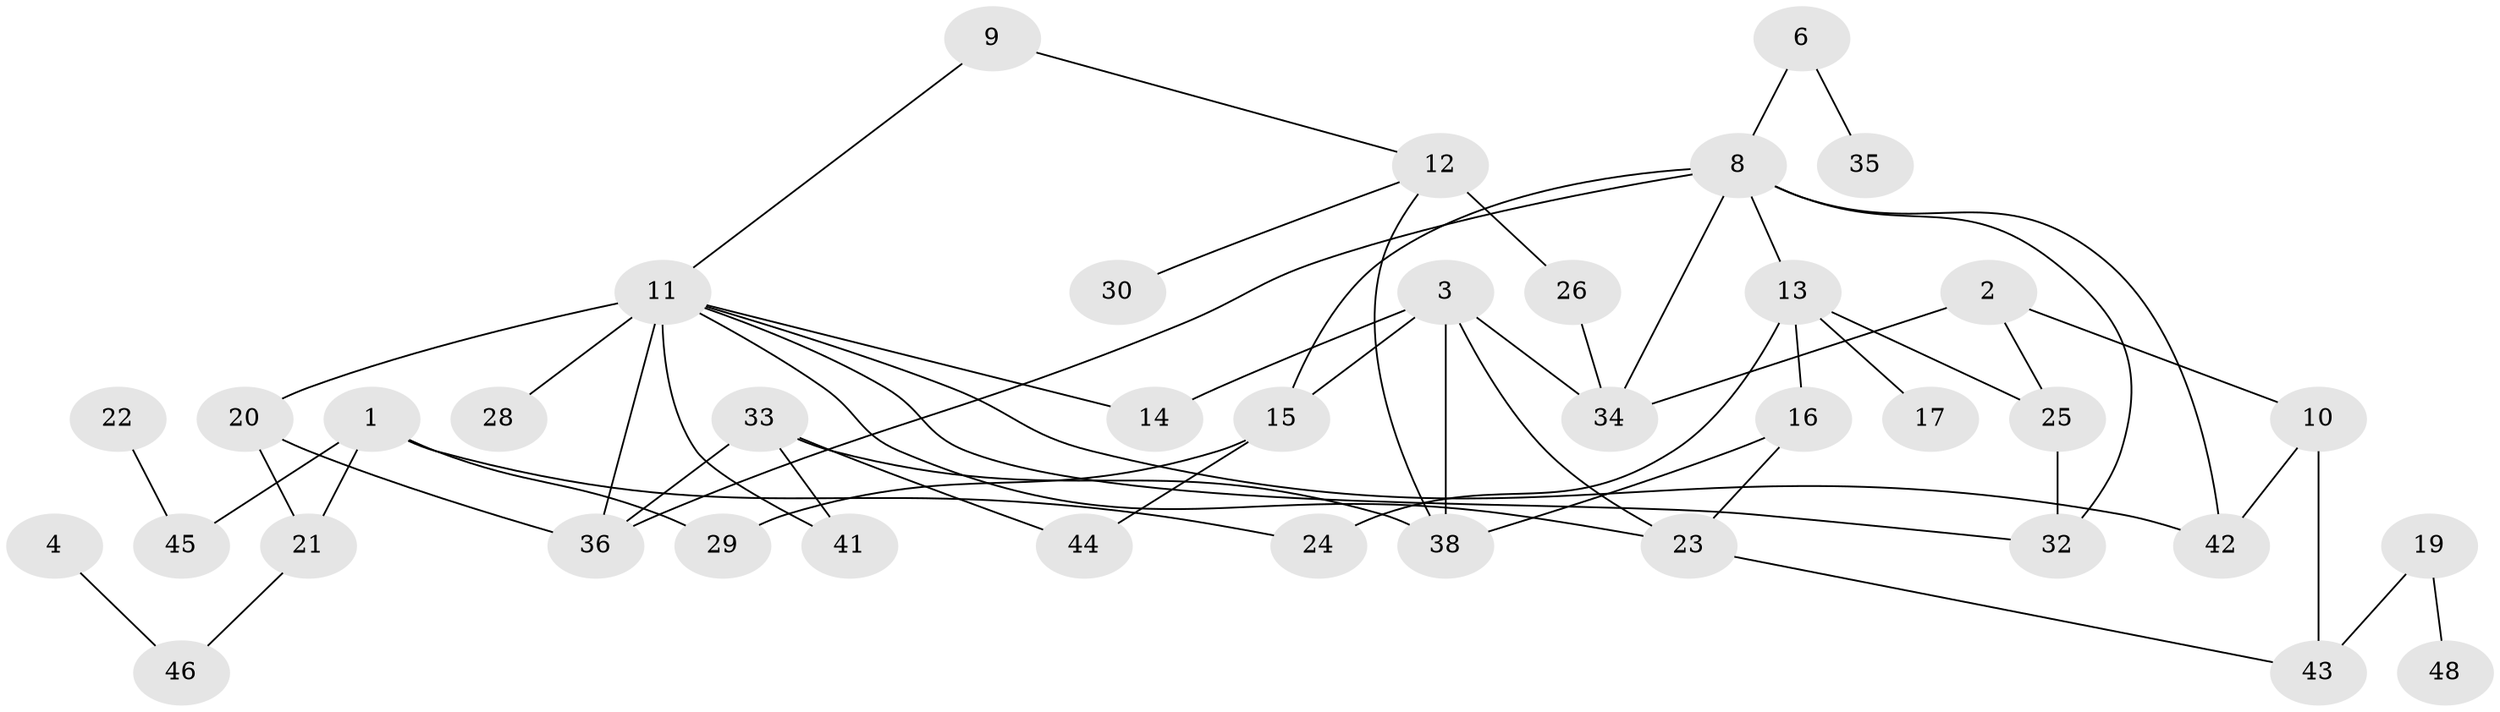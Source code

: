 // original degree distribution, {2: 0.3069306930693069, 4: 0.0891089108910891, 5: 0.0594059405940594, 1: 0.21782178217821782, 0: 0.1188118811881188, 3: 0.18811881188118812, 7: 0.009900990099009901, 6: 0.009900990099009901}
// Generated by graph-tools (version 1.1) at 2025/48/03/04/25 22:48:24]
// undirected, 39 vertices, 57 edges
graph export_dot {
  node [color=gray90,style=filled];
  1;
  2;
  3;
  4;
  6;
  8;
  9;
  10;
  11;
  12;
  13;
  14;
  15;
  16;
  17;
  19;
  20;
  21;
  22;
  23;
  24;
  25;
  26;
  28;
  29;
  30;
  32;
  33;
  34;
  35;
  36;
  38;
  41;
  42;
  43;
  44;
  45;
  46;
  48;
  1 -- 21 [weight=1.0];
  1 -- 24 [weight=1.0];
  1 -- 29 [weight=1.0];
  1 -- 45 [weight=1.0];
  2 -- 10 [weight=2.0];
  2 -- 25 [weight=1.0];
  2 -- 34 [weight=3.0];
  3 -- 14 [weight=2.0];
  3 -- 15 [weight=1.0];
  3 -- 23 [weight=1.0];
  3 -- 34 [weight=1.0];
  3 -- 38 [weight=1.0];
  4 -- 46 [weight=1.0];
  6 -- 8 [weight=1.0];
  6 -- 35 [weight=1.0];
  8 -- 13 [weight=1.0];
  8 -- 15 [weight=1.0];
  8 -- 32 [weight=1.0];
  8 -- 34 [weight=1.0];
  8 -- 36 [weight=1.0];
  8 -- 42 [weight=1.0];
  9 -- 11 [weight=1.0];
  9 -- 12 [weight=1.0];
  10 -- 42 [weight=1.0];
  10 -- 43 [weight=2.0];
  11 -- 14 [weight=1.0];
  11 -- 20 [weight=2.0];
  11 -- 23 [weight=1.0];
  11 -- 28 [weight=1.0];
  11 -- 32 [weight=1.0];
  11 -- 36 [weight=2.0];
  11 -- 41 [weight=1.0];
  11 -- 42 [weight=1.0];
  12 -- 26 [weight=3.0];
  12 -- 30 [weight=1.0];
  12 -- 38 [weight=1.0];
  13 -- 16 [weight=1.0];
  13 -- 17 [weight=1.0];
  13 -- 24 [weight=2.0];
  13 -- 25 [weight=1.0];
  15 -- 29 [weight=1.0];
  15 -- 44 [weight=1.0];
  16 -- 23 [weight=1.0];
  16 -- 38 [weight=1.0];
  19 -- 43 [weight=1.0];
  19 -- 48 [weight=1.0];
  20 -- 21 [weight=1.0];
  20 -- 36 [weight=1.0];
  21 -- 46 [weight=1.0];
  22 -- 45 [weight=1.0];
  23 -- 43 [weight=1.0];
  25 -- 32 [weight=1.0];
  26 -- 34 [weight=1.0];
  33 -- 36 [weight=1.0];
  33 -- 38 [weight=1.0];
  33 -- 41 [weight=1.0];
  33 -- 44 [weight=1.0];
}
